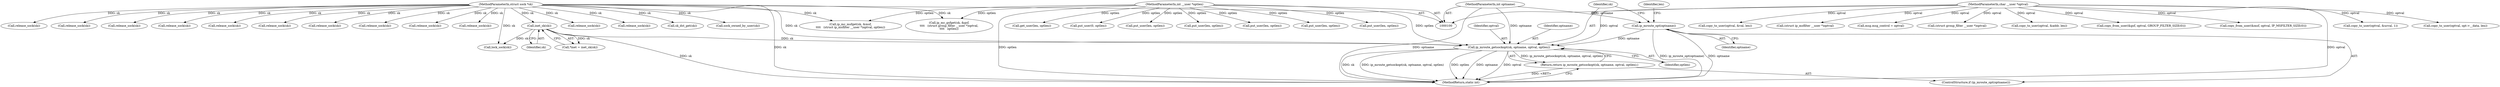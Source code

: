 digraph "0_linux_f6d8bd051c391c1c0458a30b2a7abcd939329259_25@API" {
"1000125" [label="(Call,ip_mroute_getsockopt(sk, optname, optval, optlen))"];
"1000110" [label="(Call,inet_sk(sk))"];
"1000101" [label="(MethodParameterIn,struct sock *sk)"];
"1000122" [label="(Call,ip_mroute_opt(optname))"];
"1000103" [label="(MethodParameterIn,int optname)"];
"1000104" [label="(MethodParameterIn,char __user *optval)"];
"1000105" [label="(MethodParameterIn,int __user *optlen)"];
"1000124" [label="(Return,return ip_mroute_getsockopt(sk, optname, optval, optlen);)"];
"1000641" [label="(Call,release_sock(sk))"];
"1000404" [label="(Call,put_user(len, optlen))"];
"1000101" [label="(MethodParameterIn,struct sock *sk)"];
"1000526" [label="(Call,msg.msg_control = optval)"];
"1000706" [label="(MethodReturn,static int)"];
"1000105" [label="(MethodParameterIn,int __user *optlen)"];
"1000110" [label="(Call,inet_sk(sk))"];
"1000103" [label="(MethodParameterIn,int optname)"];
"1000108" [label="(Call,*inet = inet_sk(sk))"];
"1000123" [label="(Identifier,optname)"];
"1000203" [label="(Call,put_user(len, optlen))"];
"1000129" [label="(Identifier,optlen)"];
"1000497" [label="(Call,(struct group_filter __user *)optval)"];
"1000411" [label="(Call,copy_to_user(optval, &addr, len))"];
"1000636" [label="(Call,release_sock(sk))"];
"1000671" [label="(Call,put_user(len, optlen))"];
"1000111" [label="(Identifier,sk)"];
"1000349" [label="(Call,sk_dst_get(sk))"];
"1000493" [label="(Call,ip_mc_gsfget(sk, &gsf,\n\t\t\t\t   (struct group_filter __user *)optval,\n\t\t\t\t   optlen))"];
"1000165" [label="(Call,sock_owned_by_user(sk))"];
"1000131" [label="(Call,get_user(len, optlen))"];
"1000401" [label="(Call,release_sock(sk))"];
"1000197" [label="(Call,put_user(0, optlen))"];
"1000486" [label="(Call,release_sock(sk))"];
"1000122" [label="(Call,ip_mroute_opt(optname))"];
"1000104" [label="(MethodParameterIn,char __user *optval)"];
"1000128" [label="(Identifier,optval)"];
"1000364" [label="(Call,release_sock(sk))"];
"1000431" [label="(Call,release_sock(sk))"];
"1000473" [label="(Call,release_sock(sk))"];
"1000126" [label="(Identifier,sk)"];
"1000479" [label="(Call,copy_from_user(&gsf, optval, GROUP_FILTER_SIZE(0)))"];
"1000689" [label="(Call,put_user(len, optlen))"];
"1000125" [label="(Call,ip_mroute_getsockopt(sk, optname, optval, optlen))"];
"1000132" [label="(Identifier,len)"];
"1000437" [label="(Call,copy_from_user(&msf, optval, IP_MSFILTER_SIZE(0)))"];
"1000678" [label="(Call,copy_to_user(optval, &ucval, 1))"];
"1000210" [label="(Call,copy_to_user(optval, opt->__data, len))"];
"1000127" [label="(Identifier,optname)"];
"1000444" [label="(Call,release_sock(sk))"];
"1000188" [label="(Call,release_sock(sk))"];
"1000611" [label="(Call,put_user(len, optlen))"];
"1000696" [label="(Call,copy_to_user(optval, &val, len))"];
"1000451" [label="(Call,ip_mc_msfget(sk, &msf,\n\t\t\t\t   (struct ip_msfilter __user *)optval, optlen))"];
"1000459" [label="(Call,release_sock(sk))"];
"1000501" [label="(Call,release_sock(sk))"];
"1000121" [label="(ControlStructure,if (ip_mroute_opt(optname)))"];
"1000455" [label="(Call,(struct ip_msfilter __user *)optval)"];
"1000515" [label="(Call,release_sock(sk))"];
"1000124" [label="(Return,return ip_mroute_getsockopt(sk, optname, optval, optlen);)"];
"1000144" [label="(Call,lock_sock(sk))"];
"1000125" -> "1000124"  [label="AST: "];
"1000125" -> "1000129"  [label="CFG: "];
"1000126" -> "1000125"  [label="AST: "];
"1000127" -> "1000125"  [label="AST: "];
"1000128" -> "1000125"  [label="AST: "];
"1000129" -> "1000125"  [label="AST: "];
"1000124" -> "1000125"  [label="CFG: "];
"1000125" -> "1000706"  [label="DDG: sk"];
"1000125" -> "1000706"  [label="DDG: ip_mroute_getsockopt(sk, optname, optval, optlen)"];
"1000125" -> "1000706"  [label="DDG: optlen"];
"1000125" -> "1000706"  [label="DDG: optname"];
"1000125" -> "1000706"  [label="DDG: optval"];
"1000125" -> "1000124"  [label="DDG: ip_mroute_getsockopt(sk, optname, optval, optlen)"];
"1000110" -> "1000125"  [label="DDG: sk"];
"1000101" -> "1000125"  [label="DDG: sk"];
"1000122" -> "1000125"  [label="DDG: optname"];
"1000103" -> "1000125"  [label="DDG: optname"];
"1000104" -> "1000125"  [label="DDG: optval"];
"1000105" -> "1000125"  [label="DDG: optlen"];
"1000110" -> "1000108"  [label="AST: "];
"1000110" -> "1000111"  [label="CFG: "];
"1000111" -> "1000110"  [label="AST: "];
"1000108" -> "1000110"  [label="CFG: "];
"1000110" -> "1000706"  [label="DDG: sk"];
"1000110" -> "1000108"  [label="DDG: sk"];
"1000101" -> "1000110"  [label="DDG: sk"];
"1000110" -> "1000144"  [label="DDG: sk"];
"1000101" -> "1000100"  [label="AST: "];
"1000101" -> "1000706"  [label="DDG: sk"];
"1000101" -> "1000144"  [label="DDG: sk"];
"1000101" -> "1000165"  [label="DDG: sk"];
"1000101" -> "1000188"  [label="DDG: sk"];
"1000101" -> "1000349"  [label="DDG: sk"];
"1000101" -> "1000364"  [label="DDG: sk"];
"1000101" -> "1000401"  [label="DDG: sk"];
"1000101" -> "1000431"  [label="DDG: sk"];
"1000101" -> "1000444"  [label="DDG: sk"];
"1000101" -> "1000451"  [label="DDG: sk"];
"1000101" -> "1000459"  [label="DDG: sk"];
"1000101" -> "1000473"  [label="DDG: sk"];
"1000101" -> "1000486"  [label="DDG: sk"];
"1000101" -> "1000493"  [label="DDG: sk"];
"1000101" -> "1000501"  [label="DDG: sk"];
"1000101" -> "1000515"  [label="DDG: sk"];
"1000101" -> "1000636"  [label="DDG: sk"];
"1000101" -> "1000641"  [label="DDG: sk"];
"1000122" -> "1000121"  [label="AST: "];
"1000122" -> "1000123"  [label="CFG: "];
"1000123" -> "1000122"  [label="AST: "];
"1000126" -> "1000122"  [label="CFG: "];
"1000132" -> "1000122"  [label="CFG: "];
"1000122" -> "1000706"  [label="DDG: optname"];
"1000122" -> "1000706"  [label="DDG: ip_mroute_opt(optname)"];
"1000103" -> "1000122"  [label="DDG: optname"];
"1000103" -> "1000100"  [label="AST: "];
"1000103" -> "1000706"  [label="DDG: optname"];
"1000104" -> "1000100"  [label="AST: "];
"1000104" -> "1000706"  [label="DDG: optval"];
"1000104" -> "1000210"  [label="DDG: optval"];
"1000104" -> "1000411"  [label="DDG: optval"];
"1000104" -> "1000437"  [label="DDG: optval"];
"1000104" -> "1000455"  [label="DDG: optval"];
"1000104" -> "1000479"  [label="DDG: optval"];
"1000104" -> "1000497"  [label="DDG: optval"];
"1000104" -> "1000526"  [label="DDG: optval"];
"1000104" -> "1000678"  [label="DDG: optval"];
"1000104" -> "1000696"  [label="DDG: optval"];
"1000105" -> "1000100"  [label="AST: "];
"1000105" -> "1000706"  [label="DDG: optlen"];
"1000105" -> "1000131"  [label="DDG: optlen"];
"1000105" -> "1000197"  [label="DDG: optlen"];
"1000105" -> "1000203"  [label="DDG: optlen"];
"1000105" -> "1000404"  [label="DDG: optlen"];
"1000105" -> "1000451"  [label="DDG: optlen"];
"1000105" -> "1000493"  [label="DDG: optlen"];
"1000105" -> "1000611"  [label="DDG: optlen"];
"1000105" -> "1000671"  [label="DDG: optlen"];
"1000105" -> "1000689"  [label="DDG: optlen"];
"1000124" -> "1000121"  [label="AST: "];
"1000706" -> "1000124"  [label="CFG: "];
"1000124" -> "1000706"  [label="DDG: <RET>"];
}
